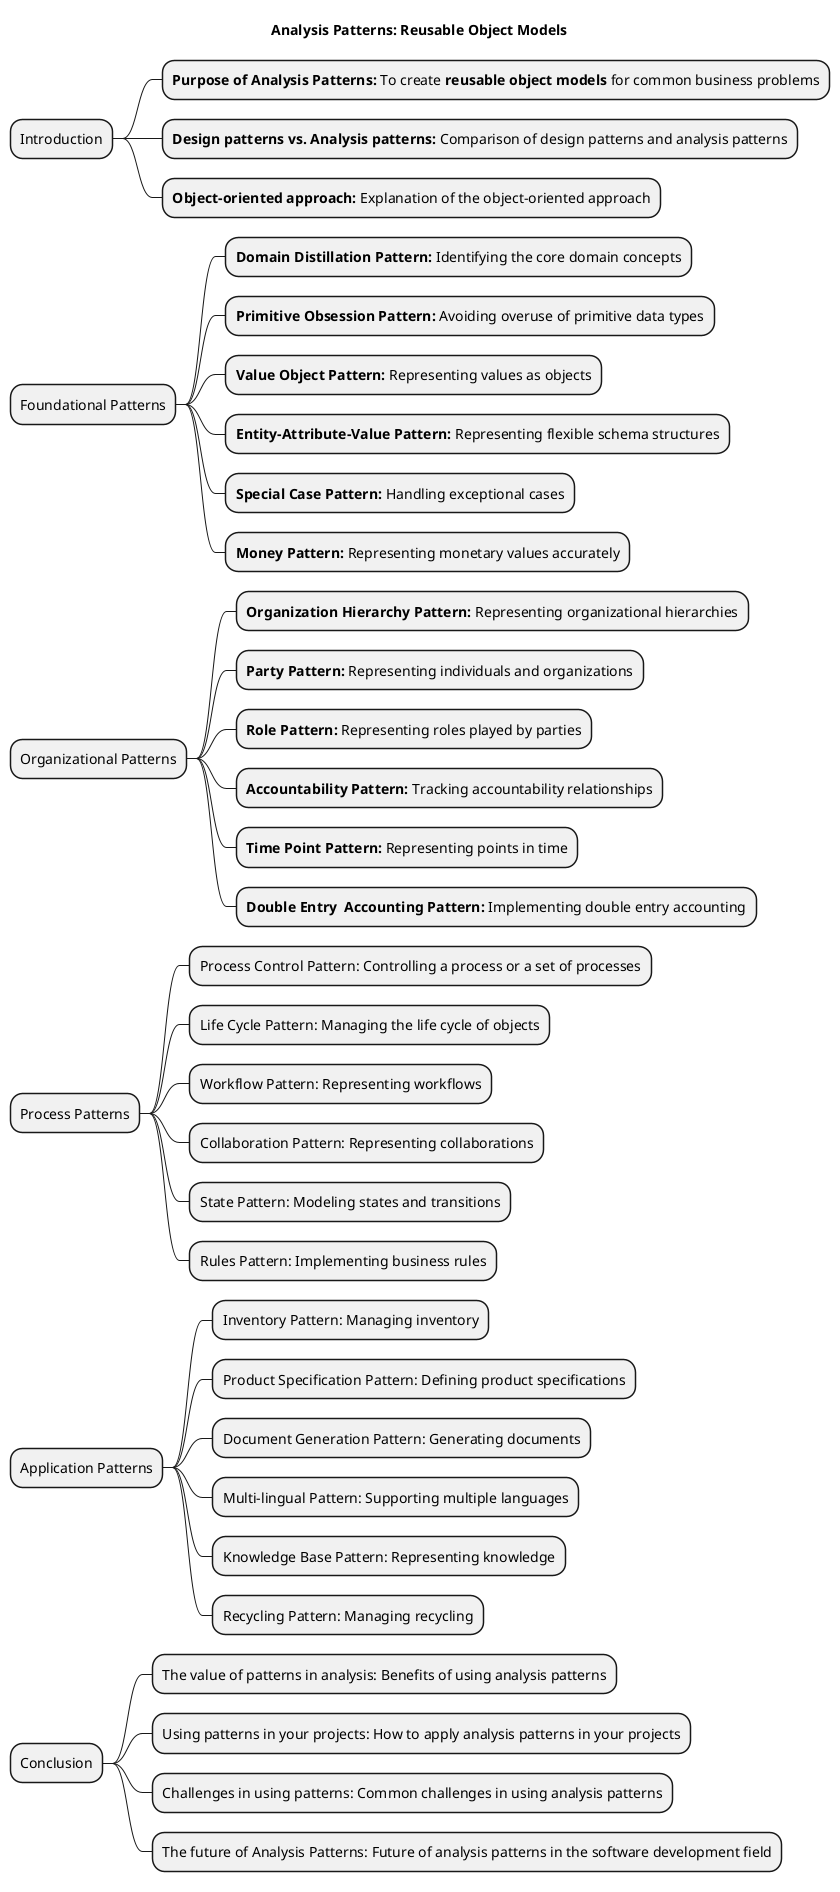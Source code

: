 @startmindmap
title Analysis Patterns: Reusable Object Models

* Introduction
** **Purpose of Analysis Patterns:** To create **reusable object models** for common business problems
** **Design patterns vs. Analysis patterns:** Comparison of design patterns and analysis patterns
** **Object-oriented approach:** Explanation of the object-oriented approach

* Foundational Patterns
** **Domain Distillation Pattern:** Identifying the core domain concepts
** **Primitive Obsession Pattern:** Avoiding overuse of primitive data types
** **Value Object Pattern:** Representing values as objects
** **Entity-Attribute-Value Pattern:** Representing flexible schema structures
** **Special Case Pattern:** Handling exceptional cases
** **Money Pattern:** Representing monetary values accurately

* Organizational Patterns
** **Organization Hierarchy Pattern:** Representing organizational hierarchies
** **Party Pattern:** Representing individuals and organizations
** **Role Pattern:** Representing roles played by parties
** **Accountability Pattern:** Tracking accountability relationships
** **Time Point Pattern:** Representing points in time
** **Double Entry  Accounting Pattern:** Implementing double entry accounting

* Process Patterns
** Process Control Pattern: Controlling a process or a set of processes
** Life Cycle Pattern: Managing the life cycle of objects
** Workflow Pattern: Representing workflows
** Collaboration Pattern: Representing collaborations
** State Pattern: Modeling states and transitions
** Rules Pattern: Implementing business rules

* Application Patterns
** Inventory Pattern: Managing inventory
** Product Specification Pattern: Defining product specifications
** Document Generation Pattern: Generating documents
** Multi-lingual Pattern: Supporting multiple languages
** Knowledge Base Pattern: Representing knowledge
** Recycling Pattern: Managing recycling

* Conclusion
** The value of patterns in analysis: Benefits of using analysis patterns
** Using patterns in your projects: How to apply analysis patterns in your projects
** Challenges in using patterns: Common challenges in using analysis patterns
** The future of Analysis Patterns: Future of analysis patterns in the software development field

@endmindmap
